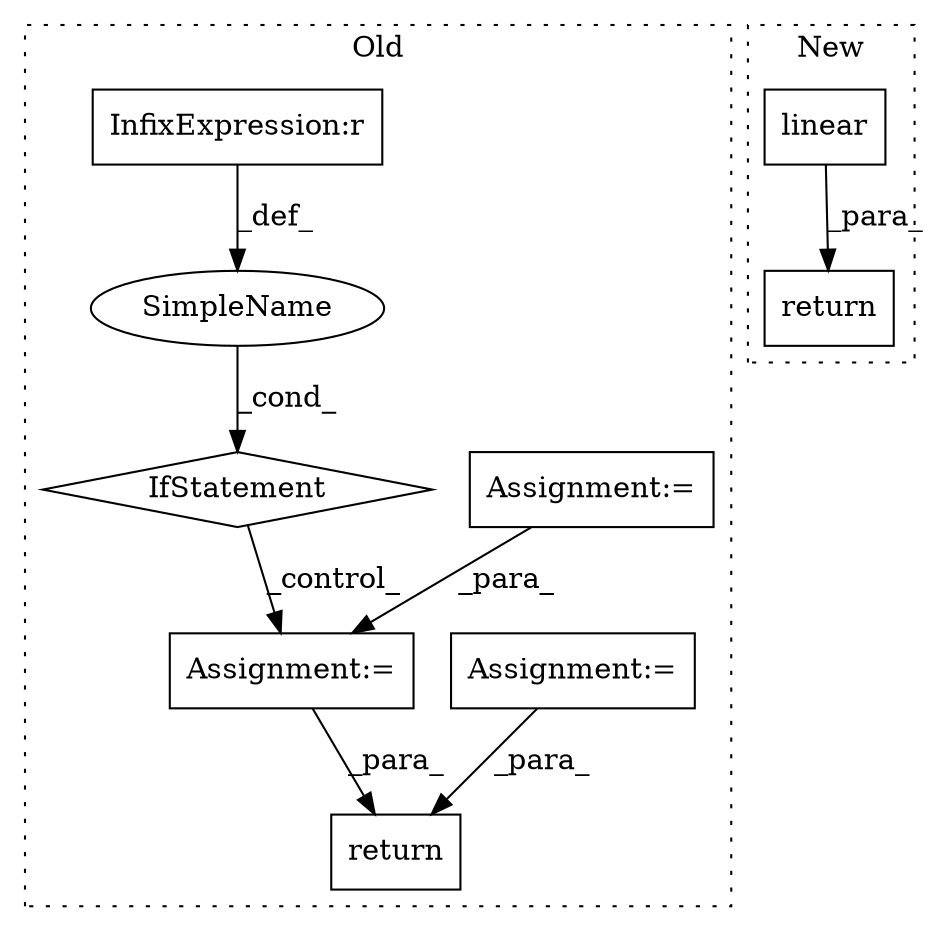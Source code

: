 digraph G {
subgraph cluster0 {
1 [label="return" a="41" s="45898" l="7" shape="box"];
4 [label="Assignment:=" a="7" s="45854" l="2" shape="box"];
5 [label="Assignment:=" a="7" s="45787" l="1" shape="box"];
6 [label="Assignment:=" a="7" s="45724" l="1" shape="box"];
7 [label="IfStatement" a="25" s="45820,45836" l="4,2" shape="diamond"];
8 [label="SimpleName" a="42" s="" l="" shape="ellipse"];
9 [label="InfixExpression:r" a="27" s="45828" l="4" shape="box"];
label = "Old";
style="dotted";
}
subgraph cluster1 {
2 [label="linear" a="32" s="45631,45655" l="7,1" shape="box"];
3 [label="return" a="41" s="45611" l="7" shape="box"];
label = "New";
style="dotted";
}
2 -> 3 [label="_para_"];
4 -> 1 [label="_para_"];
5 -> 4 [label="_para_"];
6 -> 1 [label="_para_"];
7 -> 4 [label="_control_"];
8 -> 7 [label="_cond_"];
9 -> 8 [label="_def_"];
}